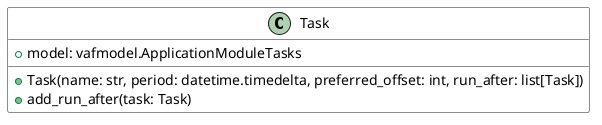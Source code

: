 @startuml cac-cd_task
skinparam  class {
    BackgroundColor  #FFFFFF
}

class Task {
    + model: vafmodel.ApplicationModuleTasks
    + Task(name: str, period: datetime.timedelta, preferred_offset: int, run_after: list[Task])
    + add_run_after(task: Task)
}
@enduml
